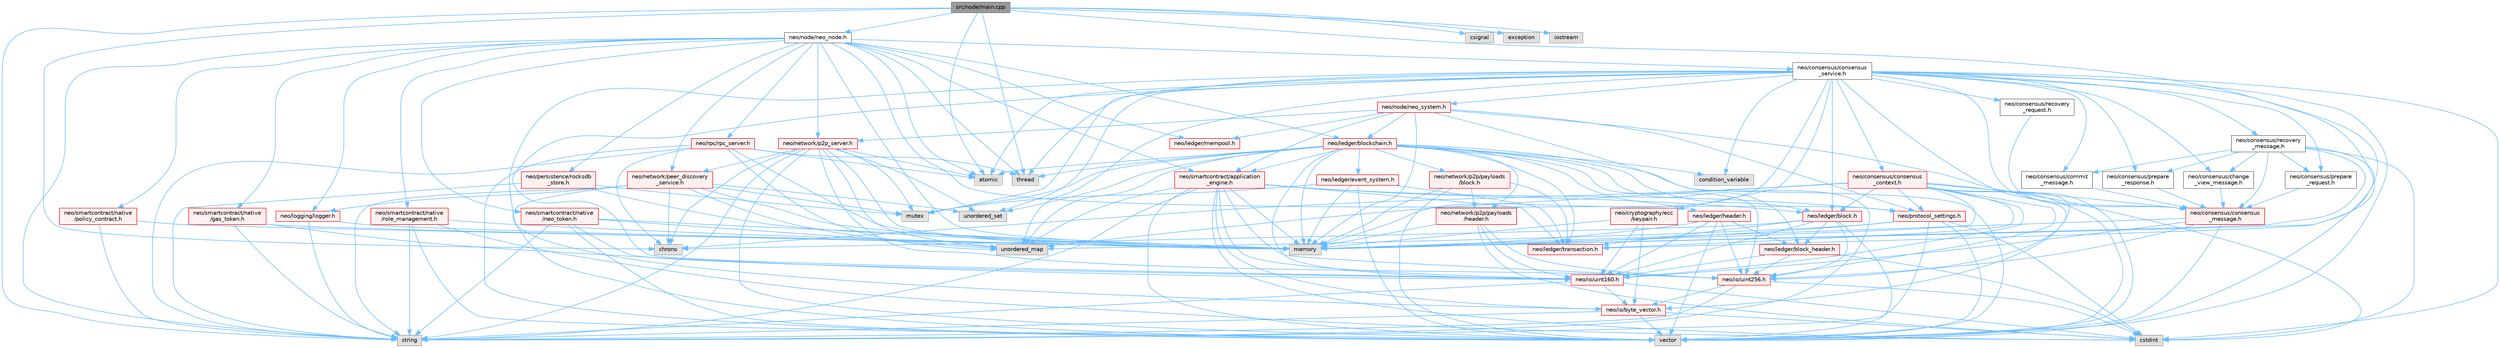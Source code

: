 digraph "src/node/main.cpp"
{
 // LATEX_PDF_SIZE
  bgcolor="transparent";
  edge [fontname=Helvetica,fontsize=10,labelfontname=Helvetica,labelfontsize=10];
  node [fontname=Helvetica,fontsize=10,shape=box,height=0.2,width=0.4];
  Node1 [id="Node000001",label="src/node/main.cpp",height=0.2,width=0.4,color="gray40", fillcolor="grey60", style="filled", fontcolor="black",tooltip="Main entry point for Neo C++ Node."];
  Node1 -> Node2 [id="edge1_Node000001_Node000002",color="steelblue1",style="solid",tooltip=" "];
  Node2 [id="Node000002",label="neo/node/neo_node.h",height=0.2,width=0.4,color="grey40", fillcolor="white", style="filled",URL="$neo__node_8h.html",tooltip=" "];
  Node2 -> Node3 [id="edge2_Node000002_Node000003",color="steelblue1",style="solid",tooltip=" "];
  Node3 [id="Node000003",label="atomic",height=0.2,width=0.4,color="grey60", fillcolor="#E0E0E0", style="filled",tooltip=" "];
  Node2 -> Node4 [id="edge3_Node000002_Node000004",color="steelblue1",style="solid",tooltip=" "];
  Node4 [id="Node000004",label="memory",height=0.2,width=0.4,color="grey60", fillcolor="#E0E0E0", style="filled",tooltip=" "];
  Node2 -> Node5 [id="edge4_Node000002_Node000005",color="steelblue1",style="solid",tooltip=" "];
  Node5 [id="Node000005",label="string",height=0.2,width=0.4,color="grey60", fillcolor="#E0E0E0", style="filled",tooltip=" "];
  Node2 -> Node6 [id="edge5_Node000002_Node000006",color="steelblue1",style="solid",tooltip=" "];
  Node6 [id="Node000006",label="thread",height=0.2,width=0.4,color="grey60", fillcolor="#E0E0E0", style="filled",tooltip=" "];
  Node2 -> Node7 [id="edge6_Node000002_Node000007",color="steelblue1",style="solid",tooltip=" "];
  Node7 [id="Node000007",label="neo/consensus/consensus\l_service.h",height=0.2,width=0.4,color="grey40", fillcolor="white", style="filled",URL="$consensus__service_8h.html",tooltip=" "];
  Node7 -> Node8 [id="edge7_Node000007_Node000008",color="steelblue1",style="solid",tooltip=" "];
  Node8 [id="Node000008",label="neo/consensus/change\l_view_message.h",height=0.2,width=0.4,color="grey40", fillcolor="white", style="filled",URL="$change__view__message_8h.html",tooltip=" "];
  Node8 -> Node9 [id="edge8_Node000008_Node000009",color="steelblue1",style="solid",tooltip=" "];
  Node9 [id="Node000009",label="neo/consensus/consensus\l_message.h",height=0.2,width=0.4,color="red", fillcolor="#FFF0F0", style="filled",URL="$consensus__message_8h.html",tooltip=" "];
  Node9 -> Node17 [id="edge9_Node000009_Node000017",color="steelblue1",style="solid",tooltip=" "];
  Node17 [id="Node000017",label="neo/io/uint160.h",height=0.2,width=0.4,color="red", fillcolor="#FFF0F0", style="filled",URL="$uint160_8h.html",tooltip=" "];
  Node17 -> Node16 [id="edge10_Node000017_Node000016",color="steelblue1",style="solid",tooltip=" "];
  Node16 [id="Node000016",label="neo/io/byte_vector.h",height=0.2,width=0.4,color="red", fillcolor="#FFF0F0", style="filled",URL="$io_2byte__vector_8h.html",tooltip=" "];
  Node16 -> Node12 [id="edge11_Node000016_Node000012",color="steelblue1",style="solid",tooltip=" "];
  Node12 [id="Node000012",label="cstdint",height=0.2,width=0.4,color="grey60", fillcolor="#E0E0E0", style="filled",tooltip=" "];
  Node16 -> Node5 [id="edge12_Node000016_Node000005",color="steelblue1",style="solid",tooltip=" "];
  Node16 -> Node15 [id="edge13_Node000016_Node000015",color="steelblue1",style="solid",tooltip=" "];
  Node15 [id="Node000015",label="vector",height=0.2,width=0.4,color="grey60", fillcolor="#E0E0E0", style="filled",tooltip=" "];
  Node17 -> Node12 [id="edge14_Node000017_Node000012",color="steelblue1",style="solid",tooltip=" "];
  Node17 -> Node5 [id="edge15_Node000017_Node000005",color="steelblue1",style="solid",tooltip=" "];
  Node9 -> Node20 [id="edge16_Node000009_Node000020",color="steelblue1",style="solid",tooltip=" "];
  Node20 [id="Node000020",label="neo/io/uint256.h",height=0.2,width=0.4,color="red", fillcolor="#FFF0F0", style="filled",URL="$uint256_8h.html",tooltip=" "];
  Node20 -> Node16 [id="edge17_Node000020_Node000016",color="steelblue1",style="solid",tooltip=" "];
  Node20 -> Node12 [id="edge18_Node000020_Node000012",color="steelblue1",style="solid",tooltip=" "];
  Node20 -> Node5 [id="edge19_Node000020_Node000005",color="steelblue1",style="solid",tooltip=" "];
  Node9 -> Node4 [id="edge20_Node000009_Node000004",color="steelblue1",style="solid",tooltip=" "];
  Node9 -> Node15 [id="edge21_Node000009_Node000015",color="steelblue1",style="solid",tooltip=" "];
  Node7 -> Node67 [id="edge22_Node000007_Node000067",color="steelblue1",style="solid",tooltip=" "];
  Node67 [id="Node000067",label="neo/consensus/commit\l_message.h",height=0.2,width=0.4,color="grey40", fillcolor="white", style="filled",URL="$commit__message_8h.html",tooltip=" "];
  Node67 -> Node9 [id="edge23_Node000067_Node000009",color="steelblue1",style="solid",tooltip=" "];
  Node7 -> Node68 [id="edge24_Node000007_Node000068",color="steelblue1",style="solid",tooltip=" "];
  Node68 [id="Node000068",label="neo/consensus/consensus\l_context.h",height=0.2,width=0.4,color="red", fillcolor="#FFF0F0", style="filled",URL="$consensus__context_8h.html",tooltip=" "];
  Node68 -> Node9 [id="edge25_Node000068_Node000009",color="steelblue1",style="solid",tooltip=" "];
  Node68 -> Node16 [id="edge26_Node000068_Node000016",color="steelblue1",style="solid",tooltip=" "];
  Node68 -> Node17 [id="edge27_Node000068_Node000017",color="steelblue1",style="solid",tooltip=" "];
  Node68 -> Node20 [id="edge28_Node000068_Node000020",color="steelblue1",style="solid",tooltip=" "];
  Node68 -> Node73 [id="edge29_Node000068_Node000073",color="steelblue1",style="solid",tooltip=" "];
  Node73 [id="Node000073",label="neo/ledger/block.h",height=0.2,width=0.4,color="red", fillcolor="#FFF0F0", style="filled",URL="$ledger_2block_8h.html",tooltip=" "];
  Node73 -> Node17 [id="edge30_Node000073_Node000017",color="steelblue1",style="solid",tooltip=" "];
  Node73 -> Node20 [id="edge31_Node000073_Node000020",color="steelblue1",style="solid",tooltip=" "];
  Node73 -> Node74 [id="edge32_Node000073_Node000074",color="steelblue1",style="solid",tooltip=" "];
  Node74 [id="Node000074",label="neo/ledger/block_header.h",height=0.2,width=0.4,color="red", fillcolor="#FFF0F0", style="filled",URL="$block__header_8h.html",tooltip=" "];
  Node74 -> Node17 [id="edge33_Node000074_Node000017",color="steelblue1",style="solid",tooltip=" "];
  Node74 -> Node20 [id="edge34_Node000074_Node000020",color="steelblue1",style="solid",tooltip=" "];
  Node74 -> Node12 [id="edge35_Node000074_Node000012",color="steelblue1",style="solid",tooltip=" "];
  Node73 -> Node75 [id="edge36_Node000073_Node000075",color="steelblue1",style="solid",tooltip=" "];
  Node75 [id="Node000075",label="neo/ledger/transaction.h",height=0.2,width=0.4,color="red", fillcolor="#FFF0F0", style="filled",URL="$ledger_2transaction_8h.html",tooltip=" "];
  Node73 -> Node77 [id="edge37_Node000073_Node000077",color="steelblue1",style="solid",tooltip=" "];
  Node77 [id="Node000077",label="chrono",height=0.2,width=0.4,color="grey60", fillcolor="#E0E0E0", style="filled",tooltip=" "];
  Node73 -> Node15 [id="edge38_Node000073_Node000015",color="steelblue1",style="solid",tooltip=" "];
  Node68 -> Node75 [id="edge39_Node000068_Node000075",color="steelblue1",style="solid",tooltip=" "];
  Node68 -> Node102 [id="edge40_Node000068_Node000102",color="steelblue1",style="solid",tooltip=" "];
  Node102 [id="Node000102",label="neo/protocol_settings.h",height=0.2,width=0.4,color="red", fillcolor="#FFF0F0", style="filled",URL="$protocol__settings_8h.html",tooltip=" "];
  Node102 -> Node12 [id="edge41_Node000102_Node000012",color="steelblue1",style="solid",tooltip=" "];
  Node102 -> Node4 [id="edge42_Node000102_Node000004",color="steelblue1",style="solid",tooltip=" "];
  Node102 -> Node5 [id="edge43_Node000102_Node000005",color="steelblue1",style="solid",tooltip=" "];
  Node102 -> Node36 [id="edge44_Node000102_Node000036",color="steelblue1",style="solid",tooltip=" "];
  Node36 [id="Node000036",label="unordered_map",height=0.2,width=0.4,color="grey60", fillcolor="#E0E0E0", style="filled",tooltip=" "];
  Node102 -> Node15 [id="edge45_Node000102_Node000015",color="steelblue1",style="solid",tooltip=" "];
  Node68 -> Node77 [id="edge46_Node000068_Node000077",color="steelblue1",style="solid",tooltip=" "];
  Node68 -> Node12 [id="edge47_Node000068_Node000012",color="steelblue1",style="solid",tooltip=" "];
  Node68 -> Node4 [id="edge48_Node000068_Node000004",color="steelblue1",style="solid",tooltip=" "];
  Node68 -> Node36 [id="edge49_Node000068_Node000036",color="steelblue1",style="solid",tooltip=" "];
  Node68 -> Node15 [id="edge50_Node000068_Node000015",color="steelblue1",style="solid",tooltip=" "];
  Node7 -> Node9 [id="edge51_Node000007_Node000009",color="steelblue1",style="solid",tooltip=" "];
  Node7 -> Node138 [id="edge52_Node000007_Node000138",color="steelblue1",style="solid",tooltip=" "];
  Node138 [id="Node000138",label="neo/consensus/prepare\l_request.h",height=0.2,width=0.4,color="grey40", fillcolor="white", style="filled",URL="$prepare__request_8h.html",tooltip=" "];
  Node138 -> Node9 [id="edge53_Node000138_Node000009",color="steelblue1",style="solid",tooltip=" "];
  Node7 -> Node139 [id="edge54_Node000007_Node000139",color="steelblue1",style="solid",tooltip=" "];
  Node139 [id="Node000139",label="neo/consensus/prepare\l_response.h",height=0.2,width=0.4,color="grey40", fillcolor="white", style="filled",URL="$prepare__response_8h.html",tooltip=" "];
  Node139 -> Node9 [id="edge55_Node000139_Node000009",color="steelblue1",style="solid",tooltip=" "];
  Node7 -> Node140 [id="edge56_Node000007_Node000140",color="steelblue1",style="solid",tooltip=" "];
  Node140 [id="Node000140",label="neo/consensus/recovery\l_message.h",height=0.2,width=0.4,color="grey40", fillcolor="white", style="filled",URL="$recovery__message_8h.html",tooltip=" "];
  Node140 -> Node8 [id="edge57_Node000140_Node000008",color="steelblue1",style="solid",tooltip=" "];
  Node140 -> Node67 [id="edge58_Node000140_Node000067",color="steelblue1",style="solid",tooltip=" "];
  Node140 -> Node9 [id="edge59_Node000140_Node000009",color="steelblue1",style="solid",tooltip=" "];
  Node140 -> Node138 [id="edge60_Node000140_Node000138",color="steelblue1",style="solid",tooltip=" "];
  Node140 -> Node139 [id="edge61_Node000140_Node000139",color="steelblue1",style="solid",tooltip=" "];
  Node140 -> Node12 [id="edge62_Node000140_Node000012",color="steelblue1",style="solid",tooltip=" "];
  Node140 -> Node4 [id="edge63_Node000140_Node000004",color="steelblue1",style="solid",tooltip=" "];
  Node140 -> Node15 [id="edge64_Node000140_Node000015",color="steelblue1",style="solid",tooltip=" "];
  Node7 -> Node141 [id="edge65_Node000007_Node000141",color="steelblue1",style="solid",tooltip=" "];
  Node141 [id="Node000141",label="neo/consensus/recovery\l_request.h",height=0.2,width=0.4,color="grey40", fillcolor="white", style="filled",URL="$recovery__request_8h.html",tooltip=" "];
  Node141 -> Node9 [id="edge66_Node000141_Node000009",color="steelblue1",style="solid",tooltip=" "];
  Node7 -> Node142 [id="edge67_Node000007_Node000142",color="steelblue1",style="solid",tooltip=" "];
  Node142 [id="Node000142",label="neo/cryptography/ecc\l/keypair.h",height=0.2,width=0.4,color="red", fillcolor="#FFF0F0", style="filled",URL="$keypair_8h.html",tooltip=" "];
  Node142 -> Node16 [id="edge68_Node000142_Node000016",color="steelblue1",style="solid",tooltip=" "];
  Node142 -> Node17 [id="edge69_Node000142_Node000017",color="steelblue1",style="solid",tooltip=" "];
  Node142 -> Node4 [id="edge70_Node000142_Node000004",color="steelblue1",style="solid",tooltip=" "];
  Node7 -> Node16 [id="edge71_Node000007_Node000016",color="steelblue1",style="solid",tooltip=" "];
  Node7 -> Node17 [id="edge72_Node000007_Node000017",color="steelblue1",style="solid",tooltip=" "];
  Node7 -> Node20 [id="edge73_Node000007_Node000020",color="steelblue1",style="solid",tooltip=" "];
  Node7 -> Node73 [id="edge74_Node000007_Node000073",color="steelblue1",style="solid",tooltip=" "];
  Node7 -> Node75 [id="edge75_Node000007_Node000075",color="steelblue1",style="solid",tooltip=" "];
  Node7 -> Node143 [id="edge76_Node000007_Node000143",color="steelblue1",style="solid",tooltip=" "];
  Node143 [id="Node000143",label="neo/node/neo_system.h",height=0.2,width=0.4,color="red", fillcolor="#FFF0F0", style="filled",URL="$node_2neo__system_8h.html",tooltip=" "];
  Node143 -> Node80 [id="edge77_Node000143_Node000080",color="steelblue1",style="solid",tooltip=" "];
  Node80 [id="Node000080",label="neo/ledger/blockchain.h",height=0.2,width=0.4,color="red", fillcolor="#FFF0F0", style="filled",URL="$blockchain_8h.html",tooltip=" "];
  Node80 -> Node73 [id="edge78_Node000080_Node000073",color="steelblue1",style="solid",tooltip=" "];
  Node80 -> Node74 [id="edge79_Node000080_Node000074",color="steelblue1",style="solid",tooltip=" "];
  Node80 -> Node81 [id="edge80_Node000080_Node000081",color="steelblue1",style="solid",tooltip=" "];
  Node81 [id="Node000081",label="neo/ledger/event_system.h",height=0.2,width=0.4,color="red", fillcolor="#FFF0F0", style="filled",URL="$event__system_8h.html",tooltip=" "];
  Node81 -> Node4 [id="edge81_Node000081_Node000004",color="steelblue1",style="solid",tooltip=" "];
  Node81 -> Node82 [id="edge82_Node000081_Node000082",color="steelblue1",style="solid",tooltip=" "];
  Node82 [id="Node000082",label="mutex",height=0.2,width=0.4,color="grey60", fillcolor="#E0E0E0", style="filled",tooltip=" "];
  Node81 -> Node15 [id="edge83_Node000081_Node000015",color="steelblue1",style="solid",tooltip=" "];
  Node81 -> Node75 [id="edge84_Node000081_Node000075",color="steelblue1",style="solid",tooltip=" "];
  Node80 -> Node83 [id="edge85_Node000080_Node000083",color="steelblue1",style="solid",tooltip=" "];
  Node83 [id="Node000083",label="neo/ledger/header.h",height=0.2,width=0.4,color="red", fillcolor="#FFF0F0", style="filled",URL="$ledger_2header_8h.html",tooltip=" "];
  Node83 -> Node17 [id="edge86_Node000083_Node000017",color="steelblue1",style="solid",tooltip=" "];
  Node83 -> Node20 [id="edge87_Node000083_Node000020",color="steelblue1",style="solid",tooltip=" "];
  Node83 -> Node74 [id="edge88_Node000083_Node000074",color="steelblue1",style="solid",tooltip=" "];
  Node83 -> Node4 [id="edge89_Node000083_Node000004",color="steelblue1",style="solid",tooltip=" "];
  Node83 -> Node15 [id="edge90_Node000083_Node000015",color="steelblue1",style="solid",tooltip=" "];
  Node80 -> Node75 [id="edge91_Node000080_Node000075",color="steelblue1",style="solid",tooltip=" "];
  Node80 -> Node96 [id="edge92_Node000080_Node000096",color="steelblue1",style="solid",tooltip=" "];
  Node96 [id="Node000096",label="neo/network/p2p/payloads\l/block.h",height=0.2,width=0.4,color="red", fillcolor="#FFF0F0", style="filled",URL="$network_2p2p_2payloads_2block_8h.html",tooltip=" "];
  Node96 -> Node75 [id="edge93_Node000096_Node000075",color="steelblue1",style="solid",tooltip=" "];
  Node96 -> Node97 [id="edge94_Node000096_Node000097",color="steelblue1",style="solid",tooltip=" "];
  Node97 [id="Node000097",label="neo/network/p2p/payloads\l/header.h",height=0.2,width=0.4,color="red", fillcolor="#FFF0F0", style="filled",URL="$network_2p2p_2payloads_2header_8h.html",tooltip=" "];
  Node97 -> Node17 [id="edge95_Node000097_Node000017",color="steelblue1",style="solid",tooltip=" "];
  Node97 -> Node20 [id="edge96_Node000097_Node000020",color="steelblue1",style="solid",tooltip=" "];
  Node97 -> Node12 [id="edge97_Node000097_Node000012",color="steelblue1",style="solid",tooltip=" "];
  Node97 -> Node4 [id="edge98_Node000097_Node000004",color="steelblue1",style="solid",tooltip=" "];
  Node96 -> Node4 [id="edge99_Node000096_Node000004",color="steelblue1",style="solid",tooltip=" "];
  Node96 -> Node15 [id="edge100_Node000096_Node000015",color="steelblue1",style="solid",tooltip=" "];
  Node80 -> Node97 [id="edge101_Node000080_Node000097",color="steelblue1",style="solid",tooltip=" "];
  Node80 -> Node17 [id="edge102_Node000080_Node000017",color="steelblue1",style="solid",tooltip=" "];
  Node80 -> Node20 [id="edge103_Node000080_Node000020",color="steelblue1",style="solid",tooltip=" "];
  Node80 -> Node101 [id="edge104_Node000080_Node000101",color="steelblue1",style="solid",tooltip=" "];
  Node101 [id="Node000101",label="neo/smartcontract/application\l_engine.h",height=0.2,width=0.4,color="red", fillcolor="#FFF0F0", style="filled",URL="$application__engine_8h.html",tooltip=" "];
  Node101 -> Node16 [id="edge105_Node000101_Node000016",color="steelblue1",style="solid",tooltip=" "];
  Node101 -> Node17 [id="edge106_Node000101_Node000017",color="steelblue1",style="solid",tooltip=" "];
  Node101 -> Node20 [id="edge107_Node000101_Node000020",color="steelblue1",style="solid",tooltip=" "];
  Node101 -> Node73 [id="edge108_Node000101_Node000073",color="steelblue1",style="solid",tooltip=" "];
  Node101 -> Node75 [id="edge109_Node000101_Node000075",color="steelblue1",style="solid",tooltip=" "];
  Node101 -> Node102 [id="edge110_Node000101_Node000102",color="steelblue1",style="solid",tooltip=" "];
  Node101 -> Node12 [id="edge111_Node000101_Node000012",color="steelblue1",style="solid",tooltip=" "];
  Node101 -> Node4 [id="edge112_Node000101_Node000004",color="steelblue1",style="solid",tooltip=" "];
  Node101 -> Node5 [id="edge113_Node000101_Node000005",color="steelblue1",style="solid",tooltip=" "];
  Node101 -> Node36 [id="edge114_Node000101_Node000036",color="steelblue1",style="solid",tooltip=" "];
  Node101 -> Node15 [id="edge115_Node000101_Node000015",color="steelblue1",style="solid",tooltip=" "];
  Node80 -> Node3 [id="edge116_Node000080_Node000003",color="steelblue1",style="solid",tooltip=" "];
  Node80 -> Node123 [id="edge117_Node000080_Node000123",color="steelblue1",style="solid",tooltip=" "];
  Node123 [id="Node000123",label="condition_variable",height=0.2,width=0.4,color="grey60", fillcolor="#E0E0E0", style="filled",tooltip=" "];
  Node80 -> Node4 [id="edge118_Node000080_Node000004",color="steelblue1",style="solid",tooltip=" "];
  Node80 -> Node82 [id="edge119_Node000080_Node000082",color="steelblue1",style="solid",tooltip=" "];
  Node80 -> Node6 [id="edge120_Node000080_Node000006",color="steelblue1",style="solid",tooltip=" "];
  Node80 -> Node36 [id="edge121_Node000080_Node000036",color="steelblue1",style="solid",tooltip=" "];
  Node80 -> Node119 [id="edge122_Node000080_Node000119",color="steelblue1",style="solid",tooltip=" "];
  Node119 [id="Node000119",label="unordered_set",height=0.2,width=0.4,color="grey60", fillcolor="#E0E0E0", style="filled",tooltip=" "];
  Node80 -> Node15 [id="edge123_Node000080_Node000015",color="steelblue1",style="solid",tooltip=" "];
  Node143 -> Node144 [id="edge124_Node000143_Node000144",color="steelblue1",style="solid",tooltip=" "];
  Node144 [id="Node000144",label="neo/ledger/mempool.h",height=0.2,width=0.4,color="red", fillcolor="#FFF0F0", style="filled",URL="$mempool_8h.html",tooltip=" "];
  Node143 -> Node145 [id="edge125_Node000143_Node000145",color="steelblue1",style="solid",tooltip=" "];
  Node145 [id="Node000145",label="neo/network/p2p_server.h",height=0.2,width=0.4,color="red", fillcolor="#FFF0F0", style="filled",URL="$p2p__server_8h.html",tooltip=" "];
  Node145 -> Node20 [id="edge126_Node000145_Node000020",color="steelblue1",style="solid",tooltip=" "];
  Node145 -> Node150 [id="edge127_Node000145_Node000150",color="steelblue1",style="solid",tooltip=" "];
  Node150 [id="Node000150",label="neo/network/peer_discovery\l_service.h",height=0.2,width=0.4,color="red", fillcolor="#FFF0F0", style="filled",URL="$peer__discovery__service_8h.html",tooltip=" "];
  Node150 -> Node151 [id="edge128_Node000150_Node000151",color="steelblue1",style="solid",tooltip=" "];
  Node151 [id="Node000151",label="neo/logging/logger.h",height=0.2,width=0.4,color="red", fillcolor="#FFF0F0", style="filled",URL="$logger_8h.html",tooltip="Simple logging interface for Neo C++ implementation."];
  Node151 -> Node4 [id="edge129_Node000151_Node000004",color="steelblue1",style="solid",tooltip=" "];
  Node151 -> Node5 [id="edge130_Node000151_Node000005",color="steelblue1",style="solid",tooltip=" "];
  Node150 -> Node77 [id="edge131_Node000150_Node000077",color="steelblue1",style="solid",tooltip=" "];
  Node150 -> Node4 [id="edge132_Node000150_Node000004",color="steelblue1",style="solid",tooltip=" "];
  Node150 -> Node82 [id="edge133_Node000150_Node000082",color="steelblue1",style="solid",tooltip=" "];
  Node150 -> Node5 [id="edge134_Node000150_Node000005",color="steelblue1",style="solid",tooltip=" "];
  Node150 -> Node36 [id="edge135_Node000150_Node000036",color="steelblue1",style="solid",tooltip=" "];
  Node150 -> Node119 [id="edge136_Node000150_Node000119",color="steelblue1",style="solid",tooltip=" "];
  Node150 -> Node15 [id="edge137_Node000150_Node000015",color="steelblue1",style="solid",tooltip=" "];
  Node145 -> Node3 [id="edge138_Node000145_Node000003",color="steelblue1",style="solid",tooltip=" "];
  Node145 -> Node77 [id="edge139_Node000145_Node000077",color="steelblue1",style="solid",tooltip=" "];
  Node145 -> Node4 [id="edge140_Node000145_Node000004",color="steelblue1",style="solid",tooltip=" "];
  Node145 -> Node82 [id="edge141_Node000145_Node000082",color="steelblue1",style="solid",tooltip=" "];
  Node145 -> Node5 [id="edge142_Node000145_Node000005",color="steelblue1",style="solid",tooltip=" "];
  Node145 -> Node36 [id="edge143_Node000145_Node000036",color="steelblue1",style="solid",tooltip=" "];
  Node145 -> Node119 [id="edge144_Node000145_Node000119",color="steelblue1",style="solid",tooltip=" "];
  Node145 -> Node15 [id="edge145_Node000145_Node000015",color="steelblue1",style="solid",tooltip=" "];
  Node143 -> Node102 [id="edge146_Node000143_Node000102",color="steelblue1",style="solid",tooltip=" "];
  Node143 -> Node101 [id="edge147_Node000143_Node000101",color="steelblue1",style="solid",tooltip=" "];
  Node143 -> Node4 [id="edge148_Node000143_Node000004",color="steelblue1",style="solid",tooltip=" "];
  Node143 -> Node5 [id="edge149_Node000143_Node000005",color="steelblue1",style="solid",tooltip=" "];
  Node143 -> Node15 [id="edge150_Node000143_Node000015",color="steelblue1",style="solid",tooltip=" "];
  Node7 -> Node3 [id="edge151_Node000007_Node000003",color="steelblue1",style="solid",tooltip=" "];
  Node7 -> Node123 [id="edge152_Node000007_Node000123",color="steelblue1",style="solid",tooltip=" "];
  Node7 -> Node12 [id="edge153_Node000007_Node000012",color="steelblue1",style="solid",tooltip=" "];
  Node7 -> Node4 [id="edge154_Node000007_Node000004",color="steelblue1",style="solid",tooltip=" "];
  Node7 -> Node82 [id="edge155_Node000007_Node000082",color="steelblue1",style="solid",tooltip=" "];
  Node7 -> Node6 [id="edge156_Node000007_Node000006",color="steelblue1",style="solid",tooltip=" "];
  Node7 -> Node36 [id="edge157_Node000007_Node000036",color="steelblue1",style="solid",tooltip=" "];
  Node7 -> Node119 [id="edge158_Node000007_Node000119",color="steelblue1",style="solid",tooltip=" "];
  Node7 -> Node15 [id="edge159_Node000007_Node000015",color="steelblue1",style="solid",tooltip=" "];
  Node2 -> Node80 [id="edge160_Node000002_Node000080",color="steelblue1",style="solid",tooltip=" "];
  Node2 -> Node144 [id="edge161_Node000002_Node000144",color="steelblue1",style="solid",tooltip=" "];
  Node2 -> Node151 [id="edge162_Node000002_Node000151",color="steelblue1",style="solid",tooltip=" "];
  Node2 -> Node145 [id="edge163_Node000002_Node000145",color="steelblue1",style="solid",tooltip=" "];
  Node2 -> Node150 [id="edge164_Node000002_Node000150",color="steelblue1",style="solid",tooltip=" "];
  Node2 -> Node164 [id="edge165_Node000002_Node000164",color="steelblue1",style="solid",tooltip=" "];
  Node164 [id="Node000164",label="neo/persistence/rocksdb\l_store.h",height=0.2,width=0.4,color="red", fillcolor="#FFF0F0", style="filled",URL="$rocksdb__store_8h.html",tooltip=" "];
  Node164 -> Node4 [id="edge166_Node000164_Node000004",color="steelblue1",style="solid",tooltip=" "];
  Node164 -> Node82 [id="edge167_Node000164_Node000082",color="steelblue1",style="solid",tooltip=" "];
  Node164 -> Node5 [id="edge168_Node000164_Node000005",color="steelblue1",style="solid",tooltip=" "];
  Node2 -> Node102 [id="edge169_Node000002_Node000102",color="steelblue1",style="solid",tooltip=" "];
  Node2 -> Node167 [id="edge170_Node000002_Node000167",color="steelblue1",style="solid",tooltip=" "];
  Node167 [id="Node000167",label="neo/rpc/rpc_server.h",height=0.2,width=0.4,color="red", fillcolor="#FFF0F0", style="filled",URL="$rpc__server_8h.html",tooltip=" "];
  Node167 -> Node3 [id="edge171_Node000167_Node000003",color="steelblue1",style="solid",tooltip=" "];
  Node167 -> Node77 [id="edge172_Node000167_Node000077",color="steelblue1",style="solid",tooltip=" "];
  Node167 -> Node4 [id="edge173_Node000167_Node000004",color="steelblue1",style="solid",tooltip=" "];
  Node167 -> Node5 [id="edge174_Node000167_Node000005",color="steelblue1",style="solid",tooltip=" "];
  Node167 -> Node6 [id="edge175_Node000167_Node000006",color="steelblue1",style="solid",tooltip=" "];
  Node167 -> Node36 [id="edge176_Node000167_Node000036",color="steelblue1",style="solid",tooltip=" "];
  Node167 -> Node15 [id="edge177_Node000167_Node000015",color="steelblue1",style="solid",tooltip=" "];
  Node2 -> Node101 [id="edge178_Node000002_Node000101",color="steelblue1",style="solid",tooltip=" "];
  Node2 -> Node129 [id="edge179_Node000002_Node000129",color="steelblue1",style="solid",tooltip=" "];
  Node129 [id="Node000129",label="neo/smartcontract/native\l/gas_token.h",height=0.2,width=0.4,color="red", fillcolor="#FFF0F0", style="filled",URL="$gas__token_8h.html",tooltip=" "];
  Node129 -> Node17 [id="edge180_Node000129_Node000017",color="steelblue1",style="solid",tooltip=" "];
  Node129 -> Node4 [id="edge181_Node000129_Node000004",color="steelblue1",style="solid",tooltip=" "];
  Node129 -> Node5 [id="edge182_Node000129_Node000005",color="steelblue1",style="solid",tooltip=" "];
  Node2 -> Node134 [id="edge183_Node000002_Node000134",color="steelblue1",style="solid",tooltip=" "];
  Node134 [id="Node000134",label="neo/smartcontract/native\l/neo_token.h",height=0.2,width=0.4,color="red", fillcolor="#FFF0F0", style="filled",URL="$neo__token_8h.html",tooltip=" "];
  Node134 -> Node17 [id="edge184_Node000134_Node000017",color="steelblue1",style="solid",tooltip=" "];
  Node134 -> Node4 [id="edge185_Node000134_Node000004",color="steelblue1",style="solid",tooltip=" "];
  Node134 -> Node5 [id="edge186_Node000134_Node000005",color="steelblue1",style="solid",tooltip=" "];
  Node134 -> Node36 [id="edge187_Node000134_Node000036",color="steelblue1",style="solid",tooltip=" "];
  Node134 -> Node15 [id="edge188_Node000134_Node000015",color="steelblue1",style="solid",tooltip=" "];
  Node2 -> Node197 [id="edge189_Node000002_Node000197",color="steelblue1",style="solid",tooltip=" "];
  Node197 [id="Node000197",label="neo/smartcontract/native\l/policy_contract.h",height=0.2,width=0.4,color="red", fillcolor="#FFF0F0", style="filled",URL="$policy__contract_8h.html",tooltip=" "];
  Node197 -> Node4 [id="edge190_Node000197_Node000004",color="steelblue1",style="solid",tooltip=" "];
  Node197 -> Node5 [id="edge191_Node000197_Node000005",color="steelblue1",style="solid",tooltip=" "];
  Node2 -> Node135 [id="edge192_Node000002_Node000135",color="steelblue1",style="solid",tooltip=" "];
  Node135 [id="Node000135",label="neo/smartcontract/native\l/role_management.h",height=0.2,width=0.4,color="red", fillcolor="#FFF0F0", style="filled",URL="$role__management_8h.html",tooltip=" "];
  Node135 -> Node12 [id="edge193_Node000135_Node000012",color="steelblue1",style="solid",tooltip=" "];
  Node135 -> Node4 [id="edge194_Node000135_Node000004",color="steelblue1",style="solid",tooltip=" "];
  Node135 -> Node5 [id="edge195_Node000135_Node000005",color="steelblue1",style="solid",tooltip=" "];
  Node135 -> Node15 [id="edge196_Node000135_Node000015",color="steelblue1",style="solid",tooltip=" "];
  Node1 -> Node3 [id="edge197_Node000001_Node000003",color="steelblue1",style="solid",tooltip=" "];
  Node1 -> Node77 [id="edge198_Node000001_Node000077",color="steelblue1",style="solid",tooltip=" "];
  Node1 -> Node198 [id="edge199_Node000001_Node000198",color="steelblue1",style="solid",tooltip=" "];
  Node198 [id="Node000198",label="csignal",height=0.2,width=0.4,color="grey60", fillcolor="#E0E0E0", style="filled",tooltip=" "];
  Node1 -> Node38 [id="edge200_Node000001_Node000038",color="steelblue1",style="solid",tooltip=" "];
  Node38 [id="Node000038",label="exception",height=0.2,width=0.4,color="grey60", fillcolor="#E0E0E0", style="filled",tooltip=" "];
  Node1 -> Node166 [id="edge201_Node000001_Node000166",color="steelblue1",style="solid",tooltip=" "];
  Node166 [id="Node000166",label="iostream",height=0.2,width=0.4,color="grey60", fillcolor="#E0E0E0", style="filled",tooltip=" "];
  Node1 -> Node4 [id="edge202_Node000001_Node000004",color="steelblue1",style="solid",tooltip=" "];
  Node1 -> Node5 [id="edge203_Node000001_Node000005",color="steelblue1",style="solid",tooltip=" "];
  Node1 -> Node6 [id="edge204_Node000001_Node000006",color="steelblue1",style="solid",tooltip=" "];
}
